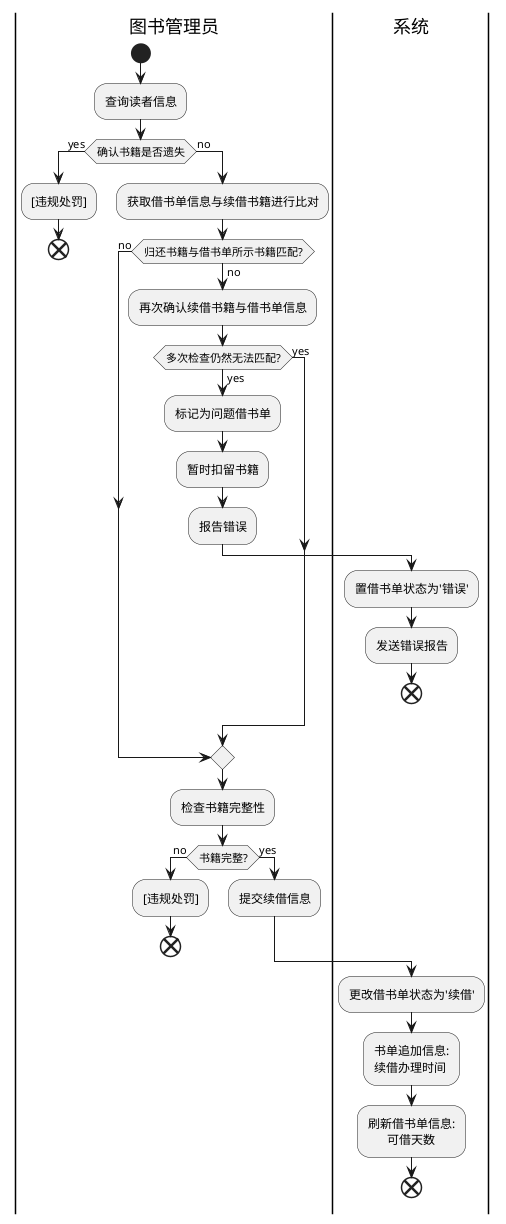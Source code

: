 ' @startuml "借书"用例流程图
' |图书管理员|
' start
' :[查询图书];
' if (书籍库存>=1?) then(no)
'     end
' else(yes)
'     :查询读者信息;
'     if (读者信用分过低?) then(yes)
'         end
'     ELSE(no)
'         :提交借书信息;
'     endif
' endif
' |系统|
' :生成借书单;
' :相关书籍库存-1;
' end
' @enduml

' @startuml "还书"用例流程图
' |图书管理员|
' start
' :查询读者信息;
' if (书籍遗失) then(yes)
'     :[违规处罚];
'     end
' else(no)
'     :获取借书单信息与归还书籍进行比对;
'     if (归还书籍与借书单所示书籍匹配?) then(no)
'         :再次确认归还书籍与借书单信息;
'         if(多次检查仍然无法匹配?) then(yes)
'             :标记为问题借书单;
'             :暂时扣留书籍;
'             :报告错误;
'             |系统|
'             :置借书单状态为'错误';
'             :发送错误报告;
'             end
'         else(yes)
'         endif
'     else(no)
'     endif
'     |图书管理员|
'     :检查书籍完整性;
'     if(书籍完整?) then(no)
'         :[违规处罚];
'         end
'     else(yes)
'         :提交还书信息;
'     endif
'     |系统|
'     :更改借书单状态为'归还';
'     :用户信息追加:\n借阅信息(正常归还);
'     :相关书籍库存+1;
'     end
' endif
' @enduml

@startuml "续借"用例流程图
|图书管理员|
start
:查询读者信息;
if (确认书籍是否遗失) then(yes)
    :[违规处罚];
    end
else(no)
    :获取借书单信息与续借书籍进行比对;
    if (归还书籍与借书单所示书籍匹配?) then(no)
        :再次确认续借书籍与借书单信息;
        if(多次检查仍然无法匹配?) then(yes)
            :标记为问题借书单;
            :暂时扣留书籍;
            :报告错误;
            |系统|
            :置借书单状态为'错误';
            :发送错误报告;
            end
        else(yes)
        endif
    else(no)
    endif
    |图书管理员|
    :检查书籍完整性;
    if(书籍完整?) then(no)
        :[违规处罚];
        end
    else(yes)
        :提交续借信息;
    endif
    |系统|
    :更改借书单状态为'续借';
    :书单追加信息:\n续借办理时间;
    :刷新借书单信息:\n      可借天数;
    end
endif
@enduml
@startuml "书目管理"用例流程图
|图书管理员\系统管理员|
start
split
:进入添加书目页面;
:录入图书信息;
:提交图书信息;
|系统|
if (书籍ISBN号已存在?) then(no)
    if(书籍信息录入正确?) then(no)
    else(yes)
        :添加;
    endif
endif
|图书管理员\系统管理员|
split again
:查询图书;
split
:进入图书编辑页面;
split again
:点击删除图书;
end split
end split
@enduml